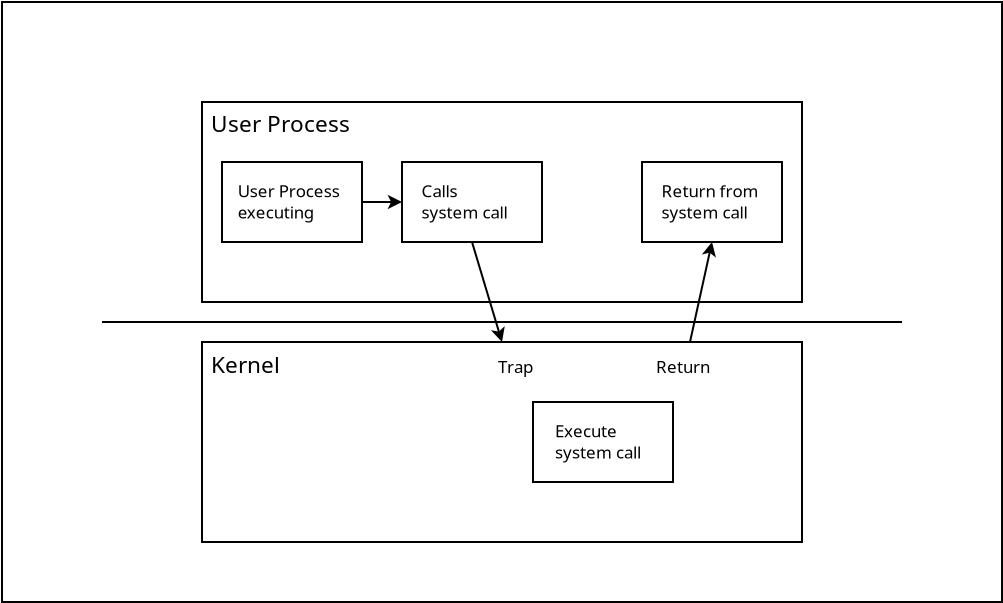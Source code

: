 <?xml version="1.0" encoding="UTF-8"?>
<dia:diagram xmlns:dia="http://www.lysator.liu.se/~alla/dia/">
  <dia:layer name="Background" visible="true" active="true">
    <dia:group>
      <dia:object type="Standard - Box" version="0" id="O0">
        <dia:attribute name="obj_pos">
          <dia:point val="15,5"/>
        </dia:attribute>
        <dia:attribute name="obj_bb">
          <dia:rectangle val="14.95,4.95;65.05,35.05"/>
        </dia:attribute>
        <dia:attribute name="elem_corner">
          <dia:point val="15,5"/>
        </dia:attribute>
        <dia:attribute name="elem_width">
          <dia:real val="50"/>
        </dia:attribute>
        <dia:attribute name="elem_height">
          <dia:real val="30"/>
        </dia:attribute>
        <dia:attribute name="show_background">
          <dia:boolean val="true"/>
        </dia:attribute>
      </dia:object>
      <dia:group>
        <dia:object type="Standard - Box" version="0" id="O1">
          <dia:attribute name="obj_pos">
            <dia:point val="25,10"/>
          </dia:attribute>
          <dia:attribute name="obj_bb">
            <dia:rectangle val="24.95,9.95;55.05,20.05"/>
          </dia:attribute>
          <dia:attribute name="elem_corner">
            <dia:point val="25,10"/>
          </dia:attribute>
          <dia:attribute name="elem_width">
            <dia:real val="30"/>
          </dia:attribute>
          <dia:attribute name="elem_height">
            <dia:real val="10"/>
          </dia:attribute>
          <dia:attribute name="show_background">
            <dia:boolean val="true"/>
          </dia:attribute>
        </dia:object>
        <dia:object type="Standard - Box" version="0" id="O2">
          <dia:attribute name="obj_pos">
            <dia:point val="25,22"/>
          </dia:attribute>
          <dia:attribute name="obj_bb">
            <dia:rectangle val="24.95,21.95;55.05,32.05"/>
          </dia:attribute>
          <dia:attribute name="elem_corner">
            <dia:point val="25,22"/>
          </dia:attribute>
          <dia:attribute name="elem_width">
            <dia:real val="30"/>
          </dia:attribute>
          <dia:attribute name="elem_height">
            <dia:real val="10"/>
          </dia:attribute>
          <dia:attribute name="show_background">
            <dia:boolean val="true"/>
          </dia:attribute>
        </dia:object>
        <dia:object type="Standard - Line" version="0" id="O3">
          <dia:attribute name="obj_pos">
            <dia:point val="20,21"/>
          </dia:attribute>
          <dia:attribute name="obj_bb">
            <dia:rectangle val="19.95,20.95;60.05,21.05"/>
          </dia:attribute>
          <dia:attribute name="conn_endpoints">
            <dia:point val="20,21"/>
            <dia:point val="60,21"/>
          </dia:attribute>
          <dia:attribute name="numcp">
            <dia:int val="1"/>
          </dia:attribute>
        </dia:object>
        <dia:object type="Standard - Box" version="0" id="O4">
          <dia:attribute name="obj_pos">
            <dia:point val="26,13"/>
          </dia:attribute>
          <dia:attribute name="obj_bb">
            <dia:rectangle val="25.95,12.95;33.05,17.05"/>
          </dia:attribute>
          <dia:attribute name="elem_corner">
            <dia:point val="26,13"/>
          </dia:attribute>
          <dia:attribute name="elem_width">
            <dia:real val="7"/>
          </dia:attribute>
          <dia:attribute name="elem_height">
            <dia:real val="4"/>
          </dia:attribute>
          <dia:attribute name="show_background">
            <dia:boolean val="true"/>
          </dia:attribute>
        </dia:object>
        <dia:object type="Standard - Text" version="1" id="O5">
          <dia:attribute name="obj_pos">
            <dia:point val="26.791,14.765"/>
          </dia:attribute>
          <dia:attribute name="obj_bb">
            <dia:rectangle val="26.791,13.977;32.209,16.023"/>
          </dia:attribute>
          <dia:attribute name="text">
            <dia:composite type="text">
              <dia:attribute name="string">
                <dia:string>#User Process
executing#</dia:string>
              </dia:attribute>
              <dia:attribute name="font">
                <dia:font family="sans" style="0" name="Helvetica"/>
              </dia:attribute>
              <dia:attribute name="height">
                <dia:real val="1.058"/>
              </dia:attribute>
              <dia:attribute name="pos">
                <dia:point val="26.791,14.765"/>
              </dia:attribute>
              <dia:attribute name="color">
                <dia:color val="#000000"/>
              </dia:attribute>
              <dia:attribute name="alignment">
                <dia:enum val="0"/>
              </dia:attribute>
            </dia:composite>
          </dia:attribute>
          <dia:attribute name="valign">
            <dia:enum val="3"/>
          </dia:attribute>
        </dia:object>
        <dia:object type="Standard - Box" version="0" id="O6">
          <dia:attribute name="obj_pos">
            <dia:point val="35,13"/>
          </dia:attribute>
          <dia:attribute name="obj_bb">
            <dia:rectangle val="34.95,12.95;42.05,17.05"/>
          </dia:attribute>
          <dia:attribute name="elem_corner">
            <dia:point val="35,13"/>
          </dia:attribute>
          <dia:attribute name="elem_width">
            <dia:real val="7"/>
          </dia:attribute>
          <dia:attribute name="elem_height">
            <dia:real val="4"/>
          </dia:attribute>
          <dia:attribute name="show_background">
            <dia:boolean val="true"/>
          </dia:attribute>
        </dia:object>
        <dia:object type="Standard - Text" version="1" id="O7">
          <dia:attribute name="obj_pos">
            <dia:point val="35.969,14.765"/>
          </dia:attribute>
          <dia:attribute name="obj_bb">
            <dia:rectangle val="35.969,13.977;41.031,16.023"/>
          </dia:attribute>
          <dia:attribute name="text">
            <dia:composite type="text">
              <dia:attribute name="string">
                <dia:string>#Calls
system call #</dia:string>
              </dia:attribute>
              <dia:attribute name="font">
                <dia:font family="sans" style="0" name="Helvetica"/>
              </dia:attribute>
              <dia:attribute name="height">
                <dia:real val="1.058"/>
              </dia:attribute>
              <dia:attribute name="pos">
                <dia:point val="35.969,14.765"/>
              </dia:attribute>
              <dia:attribute name="color">
                <dia:color val="#000000"/>
              </dia:attribute>
              <dia:attribute name="alignment">
                <dia:enum val="0"/>
              </dia:attribute>
            </dia:composite>
          </dia:attribute>
          <dia:attribute name="valign">
            <dia:enum val="3"/>
          </dia:attribute>
        </dia:object>
        <dia:group>
          <dia:object type="Standard - Box" version="0" id="O8">
            <dia:attribute name="obj_pos">
              <dia:point val="41.55,25"/>
            </dia:attribute>
            <dia:attribute name="obj_bb">
              <dia:rectangle val="41.5,24.95;48.6,29.05"/>
            </dia:attribute>
            <dia:attribute name="elem_corner">
              <dia:point val="41.55,25"/>
            </dia:attribute>
            <dia:attribute name="elem_width">
              <dia:real val="7"/>
            </dia:attribute>
            <dia:attribute name="elem_height">
              <dia:real val="4"/>
            </dia:attribute>
            <dia:attribute name="show_background">
              <dia:boolean val="true"/>
            </dia:attribute>
          </dia:object>
          <dia:object type="Standard - Text" version="1" id="O9">
            <dia:attribute name="obj_pos">
              <dia:point val="42.654,26.765"/>
            </dia:attribute>
            <dia:attribute name="obj_bb">
              <dia:rectangle val="42.654,25.977;47.446,28.023"/>
            </dia:attribute>
            <dia:attribute name="text">
              <dia:composite type="text">
                <dia:attribute name="string">
                  <dia:string>#Execute 
system call#</dia:string>
                </dia:attribute>
                <dia:attribute name="font">
                  <dia:font family="sans" style="0" name="Helvetica"/>
                </dia:attribute>
                <dia:attribute name="height">
                  <dia:real val="1.058"/>
                </dia:attribute>
                <dia:attribute name="pos">
                  <dia:point val="42.654,26.765"/>
                </dia:attribute>
                <dia:attribute name="color">
                  <dia:color val="#000000"/>
                </dia:attribute>
                <dia:attribute name="alignment">
                  <dia:enum val="0"/>
                </dia:attribute>
              </dia:composite>
            </dia:attribute>
            <dia:attribute name="valign">
              <dia:enum val="3"/>
            </dia:attribute>
          </dia:object>
        </dia:group>
        <dia:object type="Standard - Box" version="0" id="O10">
          <dia:attribute name="obj_pos">
            <dia:point val="47,13"/>
          </dia:attribute>
          <dia:attribute name="obj_bb">
            <dia:rectangle val="46.95,12.95;54.05,17.05"/>
          </dia:attribute>
          <dia:attribute name="elem_corner">
            <dia:point val="47,13"/>
          </dia:attribute>
          <dia:attribute name="elem_width">
            <dia:real val="7"/>
          </dia:attribute>
          <dia:attribute name="elem_height">
            <dia:real val="4"/>
          </dia:attribute>
          <dia:attribute name="show_background">
            <dia:boolean val="true"/>
          </dia:attribute>
        </dia:object>
        <dia:object type="Standard - Text" version="1" id="O11">
          <dia:attribute name="obj_pos">
            <dia:point val="47.972,14.765"/>
          </dia:attribute>
          <dia:attribute name="obj_bb">
            <dia:rectangle val="47.972,13.977;53.028,16.023"/>
          </dia:attribute>
          <dia:attribute name="text">
            <dia:composite type="text">
              <dia:attribute name="string">
                <dia:string>#Return from
system call#</dia:string>
              </dia:attribute>
              <dia:attribute name="font">
                <dia:font family="sans" style="0" name="Helvetica"/>
              </dia:attribute>
              <dia:attribute name="height">
                <dia:real val="1.058"/>
              </dia:attribute>
              <dia:attribute name="pos">
                <dia:point val="47.972,14.765"/>
              </dia:attribute>
              <dia:attribute name="color">
                <dia:color val="#000000"/>
              </dia:attribute>
              <dia:attribute name="alignment">
                <dia:enum val="0"/>
              </dia:attribute>
            </dia:composite>
          </dia:attribute>
          <dia:attribute name="valign">
            <dia:enum val="3"/>
          </dia:attribute>
        </dia:object>
        <dia:object type="Standard - Line" version="0" id="O12">
          <dia:attribute name="obj_pos">
            <dia:point val="33,15"/>
          </dia:attribute>
          <dia:attribute name="obj_bb">
            <dia:rectangle val="32.95,14.638;35.112,15.362"/>
          </dia:attribute>
          <dia:attribute name="conn_endpoints">
            <dia:point val="33,15"/>
            <dia:point val="35,15"/>
          </dia:attribute>
          <dia:attribute name="numcp">
            <dia:int val="1"/>
          </dia:attribute>
          <dia:attribute name="end_arrow">
            <dia:enum val="22"/>
          </dia:attribute>
          <dia:attribute name="end_arrow_length">
            <dia:real val="0.5"/>
          </dia:attribute>
          <dia:attribute name="end_arrow_width">
            <dia:real val="0.5"/>
          </dia:attribute>
          <dia:connections>
            <dia:connection handle="0" to="O4" connection="4"/>
            <dia:connection handle="1" to="O6" connection="3"/>
          </dia:connections>
        </dia:object>
        <dia:object type="Standard - Line" version="0" id="O13">
          <dia:attribute name="obj_pos">
            <dia:point val="38.5,17"/>
          </dia:attribute>
          <dia:attribute name="obj_bb">
            <dia:rectangle val="38.438,16.938;40.171,22.107"/>
          </dia:attribute>
          <dia:attribute name="conn_endpoints">
            <dia:point val="38.5,17"/>
            <dia:point val="40,22"/>
          </dia:attribute>
          <dia:attribute name="numcp">
            <dia:int val="1"/>
          </dia:attribute>
          <dia:attribute name="end_arrow">
            <dia:enum val="22"/>
          </dia:attribute>
          <dia:attribute name="end_arrow_length">
            <dia:real val="0.5"/>
          </dia:attribute>
          <dia:attribute name="end_arrow_width">
            <dia:real val="0.5"/>
          </dia:attribute>
          <dia:connections>
            <dia:connection handle="0" to="O6" connection="6"/>
            <dia:connection handle="1" to="O2" connection="1"/>
          </dia:connections>
        </dia:object>
        <dia:object type="Standard - Line" version="0" id="O14">
          <dia:attribute name="obj_pos">
            <dia:point val="50.5,17"/>
          </dia:attribute>
          <dia:attribute name="obj_bb">
            <dia:rectangle val="49.34,16.94;50.698,22.06"/>
          </dia:attribute>
          <dia:attribute name="conn_endpoints">
            <dia:point val="50.5,17"/>
            <dia:point val="49.4,22"/>
          </dia:attribute>
          <dia:attribute name="numcp">
            <dia:int val="1"/>
          </dia:attribute>
          <dia:attribute name="start_arrow">
            <dia:enum val="22"/>
          </dia:attribute>
          <dia:attribute name="start_arrow_length">
            <dia:real val="0.5"/>
          </dia:attribute>
          <dia:attribute name="start_arrow_width">
            <dia:real val="0.5"/>
          </dia:attribute>
          <dia:connections>
            <dia:connection handle="0" to="O10" connection="6"/>
          </dia:connections>
        </dia:object>
        <dia:object type="Standard - Text" version="1" id="O15">
          <dia:attribute name="obj_pos">
            <dia:point val="39.8,23.55"/>
          </dia:attribute>
          <dia:attribute name="obj_bb">
            <dia:rectangle val="39.8,22.762;41.597,23.75"/>
          </dia:attribute>
          <dia:attribute name="text">
            <dia:composite type="text">
              <dia:attribute name="string">
                <dia:string>#Trap#</dia:string>
              </dia:attribute>
              <dia:attribute name="font">
                <dia:font family="sans" style="0" name="Helvetica"/>
              </dia:attribute>
              <dia:attribute name="height">
                <dia:real val="1.058"/>
              </dia:attribute>
              <dia:attribute name="pos">
                <dia:point val="39.8,23.55"/>
              </dia:attribute>
              <dia:attribute name="color">
                <dia:color val="#000000"/>
              </dia:attribute>
              <dia:attribute name="alignment">
                <dia:enum val="0"/>
              </dia:attribute>
            </dia:composite>
          </dia:attribute>
          <dia:attribute name="valign">
            <dia:enum val="3"/>
          </dia:attribute>
        </dia:object>
        <dia:object type="Standard - Text" version="1" id="O16">
          <dia:attribute name="obj_pos">
            <dia:point val="47.7,23.55"/>
          </dia:attribute>
          <dia:attribute name="obj_bb">
            <dia:rectangle val="47.7,22.762;50.515,23.75"/>
          </dia:attribute>
          <dia:attribute name="text">
            <dia:composite type="text">
              <dia:attribute name="string">
                <dia:string>#Return#</dia:string>
              </dia:attribute>
              <dia:attribute name="font">
                <dia:font family="sans" style="0" name="Helvetica"/>
              </dia:attribute>
              <dia:attribute name="height">
                <dia:real val="1.058"/>
              </dia:attribute>
              <dia:attribute name="pos">
                <dia:point val="47.7,23.55"/>
              </dia:attribute>
              <dia:attribute name="color">
                <dia:color val="#000000"/>
              </dia:attribute>
              <dia:attribute name="alignment">
                <dia:enum val="0"/>
              </dia:attribute>
            </dia:composite>
          </dia:attribute>
          <dia:attribute name="valign">
            <dia:enum val="3"/>
          </dia:attribute>
        </dia:object>
        <dia:object type="Standard - Text" version="1" id="O17">
          <dia:attribute name="obj_pos">
            <dia:point val="25.45,11.5"/>
          </dia:attribute>
          <dia:attribute name="obj_bb">
            <dia:rectangle val="25.45,10.45;32.672,11.768"/>
          </dia:attribute>
          <dia:attribute name="text">
            <dia:composite type="text">
              <dia:attribute name="string">
                <dia:string>#User Process#</dia:string>
              </dia:attribute>
              <dia:attribute name="font">
                <dia:font family="sans" style="0" name="Helvetica"/>
              </dia:attribute>
              <dia:attribute name="height">
                <dia:real val="1.411"/>
              </dia:attribute>
              <dia:attribute name="pos">
                <dia:point val="25.45,11.5"/>
              </dia:attribute>
              <dia:attribute name="color">
                <dia:color val="#000000"/>
              </dia:attribute>
              <dia:attribute name="alignment">
                <dia:enum val="0"/>
              </dia:attribute>
            </dia:composite>
          </dia:attribute>
          <dia:attribute name="valign">
            <dia:enum val="3"/>
          </dia:attribute>
        </dia:object>
        <dia:object type="Standard - Text" version="1" id="O18">
          <dia:attribute name="obj_pos">
            <dia:point val="25.45,23.55"/>
          </dia:attribute>
          <dia:attribute name="obj_bb">
            <dia:rectangle val="25.45,22.5;28.997,23.817"/>
          </dia:attribute>
          <dia:attribute name="text">
            <dia:composite type="text">
              <dia:attribute name="string">
                <dia:string>#Kernel#</dia:string>
              </dia:attribute>
              <dia:attribute name="font">
                <dia:font family="sans" style="0" name="Helvetica"/>
              </dia:attribute>
              <dia:attribute name="height">
                <dia:real val="1.411"/>
              </dia:attribute>
              <dia:attribute name="pos">
                <dia:point val="25.45,23.55"/>
              </dia:attribute>
              <dia:attribute name="color">
                <dia:color val="#000000"/>
              </dia:attribute>
              <dia:attribute name="alignment">
                <dia:enum val="0"/>
              </dia:attribute>
            </dia:composite>
          </dia:attribute>
          <dia:attribute name="valign">
            <dia:enum val="3"/>
          </dia:attribute>
        </dia:object>
      </dia:group>
    </dia:group>
  </dia:layer>
</dia:diagram>
